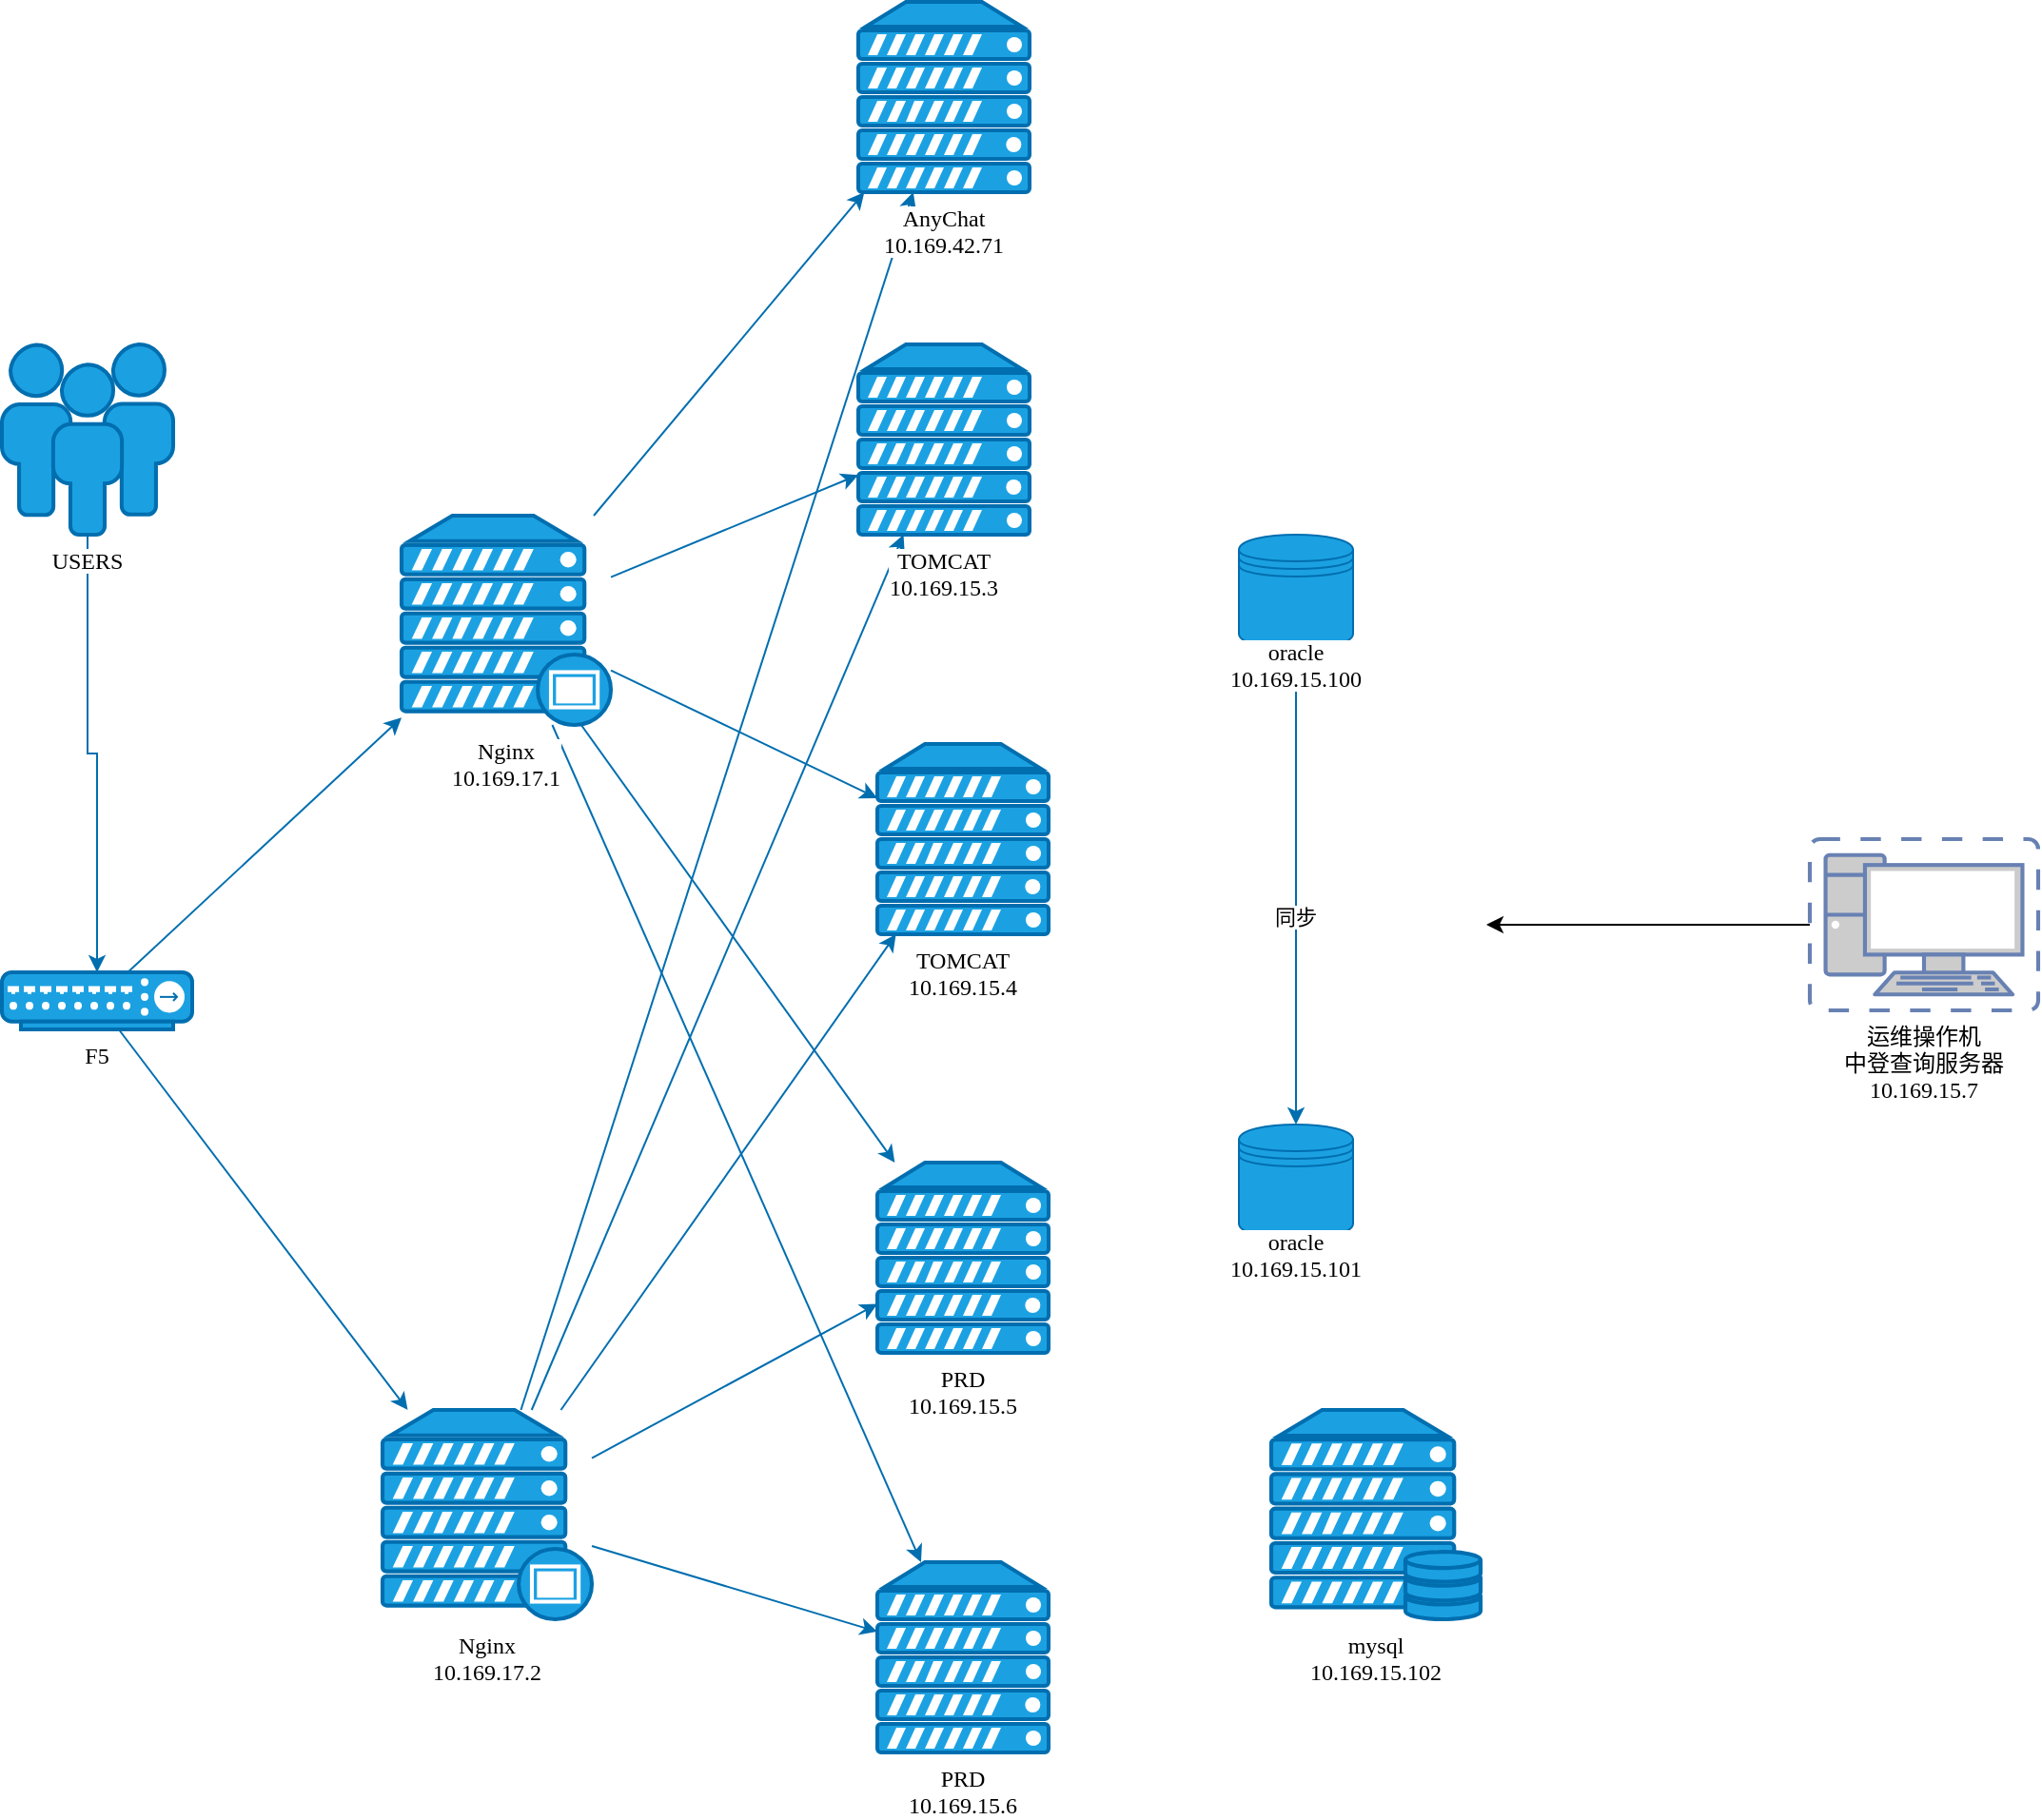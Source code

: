 <mxfile version="18.0.2" type="github">
  <diagram id="6a731a19-8d31-9384-78a2-239565b7b9f0" name="Page-1">
    <mxGraphModel dx="1673" dy="-235" grid="1" gridSize="10" guides="1" tooltips="1" connect="1" arrows="1" fold="1" page="1" pageScale="1" pageWidth="827" pageHeight="1169" background="none" math="0" shadow="0">
      <root>
        <mxCell id="0" />
        <mxCell id="1" parent="0" />
        <mxCell id="mS-wyy-bUG0AQd56grwA-2262" value="同步" style="edgeStyle=orthogonalEdgeStyle;rounded=0;orthogonalLoop=1;jettySize=auto;verticalAlign=bottom;spacingBottom=-25;fillColor=#1ba1e2;strokeColor=#006EAF;fontColor=default;labelBackgroundColor=default;fontFamily=Tahoma;" edge="1" parent="1" source="mS-wyy-bUG0AQd56grwA-2258" target="mS-wyy-bUG0AQd56grwA-2261">
          <mxGeometry relative="1" as="geometry" />
        </mxCell>
        <mxCell id="mS-wyy-bUG0AQd56grwA-2258" value="oracle&#xa;10.169.15.100" style="shape=datastore;verticalAlign=bottom;spacingBottom=-25;fillColor=#1ba1e2;fontColor=default;strokeColor=#006EAF;labelBackgroundColor=default;fontFamily=Tahoma;" vertex="1" parent="1">
          <mxGeometry x="700" y="1540" width="60" height="60" as="geometry" />
        </mxCell>
        <mxCell id="mS-wyy-bUG0AQd56grwA-2261" value="oracle&#xa;10.169.15.101" style="shape=datastore;fillColor=#1ba1e2;strokeColor=#006EAF;fontColor=default;spacingBottom=-25;verticalAlign=bottom;labelBackgroundColor=default;fontFamily=Tahoma;" vertex="1" parent="1">
          <mxGeometry x="700" y="1850" width="60" height="60" as="geometry" />
        </mxCell>
        <mxCell id="mS-wyy-bUG0AQd56grwA-2276" style="edgeStyle=orthogonalEdgeStyle;rounded=0;orthogonalLoop=1;jettySize=auto;fillColor=#1ba1e2;strokeColor=#006EAF;fontColor=default;labelBackgroundColor=default;fontFamily=Tahoma;" edge="1" parent="1" source="mS-wyy-bUG0AQd56grwA-2270" target="mS-wyy-bUG0AQd56grwA-2275">
          <mxGeometry relative="1" as="geometry" />
        </mxCell>
        <mxCell id="mS-wyy-bUG0AQd56grwA-2270" value="USERS" style="fontColor=default;verticalAlign=top;verticalLabelPosition=bottom;labelPosition=center;align=center;outlineConnect=0;fillColor=#1ba1e2;strokeColor=#006EAF;gradientDirection=north;strokeWidth=2;shape=mxgraph.networks.users;labelBackgroundColor=default;fontFamily=Tahoma;" vertex="1" parent="1">
          <mxGeometry x="50" y="1440" width="90" height="100" as="geometry" />
        </mxCell>
        <mxCell id="mS-wyy-bUG0AQd56grwA-2279" style="rounded=0;orthogonalLoop=1;jettySize=auto;fillColor=#1ba1e2;strokeColor=#006EAF;fontColor=default;labelBackgroundColor=default;fontFamily=Tahoma;" edge="1" parent="1" source="mS-wyy-bUG0AQd56grwA-2275" target="mS-wyy-bUG0AQd56grwA-2278">
          <mxGeometry relative="1" as="geometry" />
        </mxCell>
        <mxCell id="mS-wyy-bUG0AQd56grwA-2280" style="edgeStyle=none;rounded=0;orthogonalLoop=1;jettySize=auto;fillColor=#1ba1e2;strokeColor=#006EAF;fontColor=default;labelBackgroundColor=default;fontFamily=Tahoma;" edge="1" parent="1" source="mS-wyy-bUG0AQd56grwA-2275" target="mS-wyy-bUG0AQd56grwA-2277">
          <mxGeometry relative="1" as="geometry" />
        </mxCell>
        <mxCell id="mS-wyy-bUG0AQd56grwA-2275" value="F5" style="fontColor=default;verticalAlign=top;verticalLabelPosition=bottom;labelPosition=center;align=center;outlineConnect=0;fillColor=#1ba1e2;strokeColor=#006EAF;gradientDirection=north;strokeWidth=2;shape=mxgraph.networks.hub;labelBackgroundColor=default;fontFamily=Tahoma;" vertex="1" parent="1">
          <mxGeometry x="50" y="1770" width="100" height="30" as="geometry" />
        </mxCell>
        <mxCell id="mS-wyy-bUG0AQd56grwA-2296" style="edgeStyle=none;rounded=0;orthogonalLoop=1;jettySize=auto;fillColor=#1ba1e2;strokeColor=#006EAF;fontColor=default;labelBackgroundColor=default;fontFamily=Tahoma;" edge="1" parent="1" source="mS-wyy-bUG0AQd56grwA-2277" target="mS-wyy-bUG0AQd56grwA-2288">
          <mxGeometry relative="1" as="geometry" />
        </mxCell>
        <mxCell id="mS-wyy-bUG0AQd56grwA-2297" style="edgeStyle=none;rounded=0;orthogonalLoop=1;jettySize=auto;fillColor=#1ba1e2;strokeColor=#006EAF;fontColor=default;labelBackgroundColor=default;fontFamily=Tahoma;" edge="1" parent="1" source="mS-wyy-bUG0AQd56grwA-2277" target="mS-wyy-bUG0AQd56grwA-2289">
          <mxGeometry relative="1" as="geometry" />
        </mxCell>
        <mxCell id="mS-wyy-bUG0AQd56grwA-2298" style="edgeStyle=none;rounded=0;orthogonalLoop=1;jettySize=auto;fillColor=#1ba1e2;strokeColor=#006EAF;fontColor=default;labelBackgroundColor=default;fontFamily=Tahoma;" edge="1" parent="1" source="mS-wyy-bUG0AQd56grwA-2277" target="mS-wyy-bUG0AQd56grwA-2290">
          <mxGeometry relative="1" as="geometry" />
        </mxCell>
        <mxCell id="mS-wyy-bUG0AQd56grwA-2299" style="edgeStyle=none;rounded=0;orthogonalLoop=1;jettySize=auto;fillColor=#1ba1e2;strokeColor=#006EAF;fontColor=default;labelBackgroundColor=default;fontFamily=Tahoma;" edge="1" parent="1" source="mS-wyy-bUG0AQd56grwA-2277" target="mS-wyy-bUG0AQd56grwA-2291">
          <mxGeometry relative="1" as="geometry" />
        </mxCell>
        <mxCell id="mS-wyy-bUG0AQd56grwA-2302" style="edgeStyle=none;rounded=0;orthogonalLoop=1;jettySize=auto;fillColor=#1ba1e2;strokeColor=#006EAF;fontColor=default;labelBackgroundColor=default;fontFamily=Tahoma;" edge="1" parent="1" source="mS-wyy-bUG0AQd56grwA-2277" target="mS-wyy-bUG0AQd56grwA-2300">
          <mxGeometry relative="1" as="geometry" />
        </mxCell>
        <mxCell id="mS-wyy-bUG0AQd56grwA-2277" value="Nginx&#xa;10.169.17.2" style="fontColor=default;verticalAlign=top;verticalLabelPosition=bottom;labelPosition=center;align=center;outlineConnect=0;fillColor=#1ba1e2;strokeColor=#006EAF;gradientDirection=north;strokeWidth=2;shape=mxgraph.networks.proxy_server;labelBackgroundColor=default;fontFamily=Tahoma;" vertex="1" parent="1">
          <mxGeometry x="250" y="2000" width="110" height="110" as="geometry" />
        </mxCell>
        <mxCell id="mS-wyy-bUG0AQd56grwA-2292" style="edgeStyle=none;rounded=0;orthogonalLoop=1;jettySize=auto;fillColor=#1ba1e2;strokeColor=#006EAF;fontColor=default;labelBackgroundColor=default;fontFamily=Tahoma;" edge="1" parent="1" source="mS-wyy-bUG0AQd56grwA-2278" target="mS-wyy-bUG0AQd56grwA-2288">
          <mxGeometry relative="1" as="geometry" />
        </mxCell>
        <mxCell id="mS-wyy-bUG0AQd56grwA-2293" style="edgeStyle=none;rounded=0;orthogonalLoop=1;jettySize=auto;fillColor=#1ba1e2;strokeColor=#006EAF;fontColor=default;labelBackgroundColor=default;fontFamily=Tahoma;" edge="1" parent="1" source="mS-wyy-bUG0AQd56grwA-2278" target="mS-wyy-bUG0AQd56grwA-2289">
          <mxGeometry relative="1" as="geometry" />
        </mxCell>
        <mxCell id="mS-wyy-bUG0AQd56grwA-2294" style="edgeStyle=none;rounded=0;orthogonalLoop=1;jettySize=auto;fillColor=#1ba1e2;strokeColor=#006EAF;fontColor=default;labelBackgroundColor=default;fontFamily=Tahoma;" edge="1" parent="1" source="mS-wyy-bUG0AQd56grwA-2278" target="mS-wyy-bUG0AQd56grwA-2290">
          <mxGeometry relative="1" as="geometry" />
        </mxCell>
        <mxCell id="mS-wyy-bUG0AQd56grwA-2295" style="edgeStyle=none;rounded=0;orthogonalLoop=1;jettySize=auto;fillColor=#1ba1e2;strokeColor=#006EAF;fontColor=default;labelBackgroundColor=default;fontFamily=Tahoma;" edge="1" parent="1" source="mS-wyy-bUG0AQd56grwA-2278" target="mS-wyy-bUG0AQd56grwA-2291">
          <mxGeometry relative="1" as="geometry" />
        </mxCell>
        <mxCell id="mS-wyy-bUG0AQd56grwA-2301" style="edgeStyle=none;rounded=0;orthogonalLoop=1;jettySize=auto;fillColor=#1ba1e2;strokeColor=#006EAF;fontColor=default;labelBackgroundColor=default;fontFamily=Tahoma;" edge="1" parent="1" source="mS-wyy-bUG0AQd56grwA-2278" target="mS-wyy-bUG0AQd56grwA-2300">
          <mxGeometry relative="1" as="geometry" />
        </mxCell>
        <mxCell id="mS-wyy-bUG0AQd56grwA-2278" value="Nginx&#xa;10.169.17.1" style="fontColor=default;verticalAlign=top;verticalLabelPosition=bottom;labelPosition=center;align=center;outlineConnect=0;fillColor=#1ba1e2;strokeColor=#006EAF;gradientDirection=north;strokeWidth=2;shape=mxgraph.networks.proxy_server;labelBackgroundColor=default;fontFamily=Tahoma;" vertex="1" parent="1">
          <mxGeometry x="260" y="1530" width="110" height="110" as="geometry" />
        </mxCell>
        <mxCell id="mS-wyy-bUG0AQd56grwA-2288" value="TOMCAT&#xa;10.169.15.3" style="fontColor=default;verticalAlign=top;verticalLabelPosition=bottom;labelPosition=center;align=center;outlineConnect=0;fillColor=#1ba1e2;strokeColor=#006EAF;gradientDirection=north;strokeWidth=2;shape=mxgraph.networks.server;labelBackgroundColor=default;fontFamily=Tahoma;" vertex="1" parent="1">
          <mxGeometry x="500" y="1440" width="90" height="100" as="geometry" />
        </mxCell>
        <mxCell id="mS-wyy-bUG0AQd56grwA-2289" value="TOMCAT&#xa;10.169.15.4" style="fontColor=default;verticalAlign=top;verticalLabelPosition=bottom;labelPosition=center;align=center;outlineConnect=0;fillColor=#1ba1e2;strokeColor=#006EAF;gradientDirection=north;strokeWidth=2;shape=mxgraph.networks.server;labelBackgroundColor=default;fontFamily=Tahoma;" vertex="1" parent="1">
          <mxGeometry x="510" y="1650" width="90" height="100" as="geometry" />
        </mxCell>
        <mxCell id="mS-wyy-bUG0AQd56grwA-2290" value="PRD&#xa;10.169.15.5" style="fontColor=default;verticalAlign=top;verticalLabelPosition=bottom;labelPosition=center;align=center;outlineConnect=0;fillColor=#1ba1e2;strokeColor=#006EAF;gradientDirection=north;strokeWidth=2;shape=mxgraph.networks.server;labelBackgroundColor=default;fontFamily=Tahoma;" vertex="1" parent="1">
          <mxGeometry x="510" y="1870" width="90" height="100" as="geometry" />
        </mxCell>
        <mxCell id="mS-wyy-bUG0AQd56grwA-2291" value="PRD&#xa;10.169.15.6" style="fontColor=default;verticalAlign=top;verticalLabelPosition=bottom;labelPosition=center;align=center;outlineConnect=0;fillColor=#1ba1e2;strokeColor=#006EAF;gradientDirection=north;strokeWidth=2;shape=mxgraph.networks.server;labelBackgroundColor=default;fontFamily=Tahoma;" vertex="1" parent="1">
          <mxGeometry x="510" y="2080" width="90" height="100" as="geometry" />
        </mxCell>
        <mxCell id="mS-wyy-bUG0AQd56grwA-2300" value="AnyChat&#xa;10.169.42.71" style="fontColor=default;verticalAlign=top;verticalLabelPosition=bottom;labelPosition=center;align=center;outlineConnect=0;fillColor=#1ba1e2;strokeColor=#006EAF;gradientDirection=north;strokeWidth=2;shape=mxgraph.networks.server;labelBackgroundColor=default;fontFamily=Tahoma;" vertex="1" parent="1">
          <mxGeometry x="500" y="1260" width="90" height="100" as="geometry" />
        </mxCell>
        <mxCell id="mS-wyy-bUG0AQd56grwA-2313" value="mysql&#xa;10.169.15.102" style="fontColor=default;verticalAlign=top;verticalLabelPosition=bottom;labelPosition=center;align=center;outlineConnect=0;fillColor=#1ba1e2;strokeColor=#006EAF;gradientDirection=north;strokeWidth=2;shape=mxgraph.networks.server_storage;labelBackgroundColor=default;fontFamily=Tahoma;" vertex="1" parent="1">
          <mxGeometry x="717" y="2000" width="110" height="110" as="geometry" />
        </mxCell>
        <mxCell id="mS-wyy-bUG0AQd56grwA-2320" style="edgeStyle=none;rounded=0;orthogonalLoop=1;jettySize=auto;labelBackgroundColor=default;fontFamily=Tahoma;fontColor=#000000;" edge="1" parent="1" source="mS-wyy-bUG0AQd56grwA-2316">
          <mxGeometry relative="1" as="geometry">
            <mxPoint x="830.0" y="1745" as="targetPoint" />
          </mxGeometry>
        </mxCell>
        <mxCell id="mS-wyy-bUG0AQd56grwA-2316" value="运维操作机&#xa;中登查询服务器&#xa;10.169.15.7" style="fontColor=#000000;verticalAlign=top;verticalLabelPosition=bottom;labelPosition=center;align=center;outlineConnect=0;fillColor=#CCCCCC;strokeColor=#6881B3;gradientColor=none;gradientDirection=north;strokeWidth=2;shape=mxgraph.networks.virtual_pc;labelBackgroundColor=#FFFFFF;fontFamily=Tahoma;" vertex="1" parent="1">
          <mxGeometry x="1000" y="1700" width="120" height="90" as="geometry" />
        </mxCell>
      </root>
    </mxGraphModel>
  </diagram>
</mxfile>

